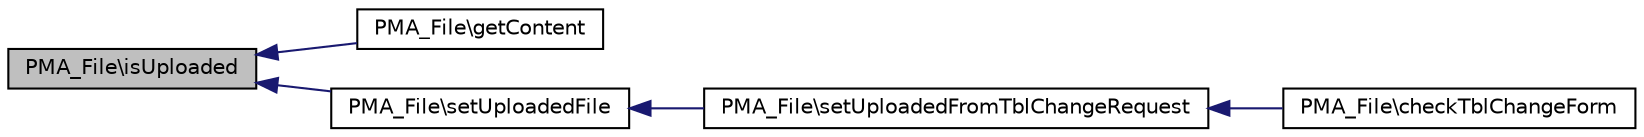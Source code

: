 digraph G
{
  edge [fontname="Helvetica",fontsize="10",labelfontname="Helvetica",labelfontsize="10"];
  node [fontname="Helvetica",fontsize="10",shape=record];
  rankdir="LR";
  Node1 [label="PMA_File\\isUploaded",height=0.2,width=0.4,color="black", fillcolor="grey75", style="filled" fontcolor="black"];
  Node1 -> Node2 [dir="back",color="midnightblue",fontsize="10",style="solid",fontname="Helvetica"];
  Node2 [label="PMA_File\\getContent",height=0.2,width=0.4,color="black", fillcolor="white", style="filled",URL="$classPMA__File.html#a4c4b9fedb25280d83415243c2d66f985",tooltip="public"];
  Node1 -> Node3 [dir="back",color="midnightblue",fontsize="10",style="solid",fontname="Helvetica"];
  Node3 [label="PMA_File\\setUploadedFile",height=0.2,width=0.4,color="black", fillcolor="white", style="filled",URL="$classPMA__File.html#a331d156866c895291450345489066d93",tooltip="public"];
  Node3 -> Node4 [dir="back",color="midnightblue",fontsize="10",style="solid",fontname="Helvetica"];
  Node4 [label="PMA_File\\setUploadedFromTblChangeRequest",height=0.2,width=0.4,color="black", fillcolor="white", style="filled",URL="$classPMA__File.html#a0e92c0b98fa87bca745c52682126ec74",tooltip="public"];
  Node4 -> Node5 [dir="back",color="midnightblue",fontsize="10",style="solid",fontname="Helvetica"];
  Node5 [label="PMA_File\\checkTblChangeForm",height=0.2,width=0.4,color="black", fillcolor="white", style="filled",URL="$classPMA__File.html#a9727b5d6c1e931147b67b6572f59184d",tooltip="checks the superglobals provided if the tbl_change form is submitted and uses the submitted/selected ..."];
}
